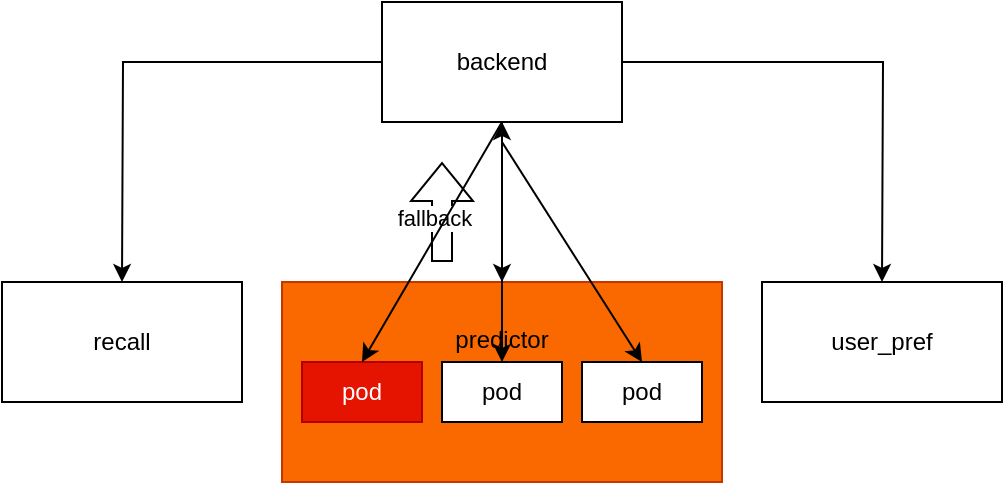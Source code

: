 <mxfile version="22.1.18" type="github">
  <diagram name="第 1 页" id="MGYCco49DNWTYLiqgm-L">
    <mxGraphModel dx="1434" dy="647" grid="1" gridSize="10" guides="1" tooltips="1" connect="1" arrows="1" fold="1" page="1" pageScale="1" pageWidth="827" pageHeight="1169" math="0" shadow="0">
      <root>
        <mxCell id="0" />
        <mxCell id="1" parent="0" />
        <mxCell id="lozOvpbIjy9myPnYGStN-1" style="edgeStyle=orthogonalEdgeStyle;rounded=0;orthogonalLoop=1;jettySize=auto;html=1;" edge="1" parent="1" source="lozOvpbIjy9myPnYGStN-4">
          <mxGeometry relative="1" as="geometry">
            <mxPoint x="210" y="660" as="targetPoint" />
          </mxGeometry>
        </mxCell>
        <mxCell id="lozOvpbIjy9myPnYGStN-2" style="edgeStyle=orthogonalEdgeStyle;rounded=0;orthogonalLoop=1;jettySize=auto;html=1;entryX=0.5;entryY=0;entryDx=0;entryDy=0;" edge="1" parent="1" source="lozOvpbIjy9myPnYGStN-4">
          <mxGeometry relative="1" as="geometry">
            <mxPoint x="400" y="660" as="targetPoint" />
          </mxGeometry>
        </mxCell>
        <mxCell id="lozOvpbIjy9myPnYGStN-3" style="edgeStyle=orthogonalEdgeStyle;rounded=0;orthogonalLoop=1;jettySize=auto;html=1;" edge="1" parent="1" source="lozOvpbIjy9myPnYGStN-4">
          <mxGeometry relative="1" as="geometry">
            <mxPoint x="590" y="660" as="targetPoint" />
          </mxGeometry>
        </mxCell>
        <mxCell id="lozOvpbIjy9myPnYGStN-4" value="backend" style="rounded=0;whiteSpace=wrap;html=1;" vertex="1" parent="1">
          <mxGeometry x="340" y="520" width="120" height="60" as="geometry" />
        </mxCell>
        <mxCell id="lozOvpbIjy9myPnYGStN-5" value="" style="shape=flexArrow;endArrow=classic;html=1;rounded=0;" edge="1" parent="1">
          <mxGeometry width="50" height="50" relative="1" as="geometry">
            <mxPoint x="370" y="650" as="sourcePoint" />
            <mxPoint x="370" y="600" as="targetPoint" />
          </mxGeometry>
        </mxCell>
        <mxCell id="lozOvpbIjy9myPnYGStN-6" value="fallback" style="edgeLabel;html=1;align=center;verticalAlign=middle;resizable=0;points=[];" vertex="1" connectable="0" parent="lozOvpbIjy9myPnYGStN-5">
          <mxGeometry x="-0.12" y="4" relative="1" as="geometry">
            <mxPoint as="offset" />
          </mxGeometry>
        </mxCell>
        <mxCell id="lozOvpbIjy9myPnYGStN-7" value="" style="edgeStyle=orthogonalEdgeStyle;rounded=0;orthogonalLoop=1;jettySize=auto;html=1;" edge="1" parent="1" source="lozOvpbIjy9myPnYGStN-8" target="lozOvpbIjy9myPnYGStN-4">
          <mxGeometry relative="1" as="geometry" />
        </mxCell>
        <mxCell id="lozOvpbIjy9myPnYGStN-8" value="predictor&lt;br&gt;&lt;br&gt;&lt;br&gt;&lt;br&gt;" style="rounded=0;whiteSpace=wrap;html=1;fillColor=#fa6800;fontColor=#000000;strokeColor=#C73500;" vertex="1" parent="1">
          <mxGeometry x="290" y="660" width="220" height="100" as="geometry" />
        </mxCell>
        <mxCell id="lozOvpbIjy9myPnYGStN-9" value="pod" style="rounded=0;whiteSpace=wrap;html=1;fillColor=#e51400;fontColor=#ffffff;strokeColor=#B20000;" vertex="1" parent="1">
          <mxGeometry x="300" y="700" width="60" height="30" as="geometry" />
        </mxCell>
        <mxCell id="lozOvpbIjy9myPnYGStN-10" value="pod" style="rounded=0;whiteSpace=wrap;html=1;" vertex="1" parent="1">
          <mxGeometry x="370" y="700" width="60" height="30" as="geometry" />
        </mxCell>
        <mxCell id="lozOvpbIjy9myPnYGStN-11" value="pod" style="rounded=0;whiteSpace=wrap;html=1;" vertex="1" parent="1">
          <mxGeometry x="440" y="700" width="60" height="30" as="geometry" />
        </mxCell>
        <mxCell id="lozOvpbIjy9myPnYGStN-12" value="" style="endArrow=classic;html=1;rounded=0;exitX=0.5;exitY=1;exitDx=0;exitDy=0;entryX=0.5;entryY=0;entryDx=0;entryDy=0;" edge="1" parent="1" source="lozOvpbIjy9myPnYGStN-4" target="lozOvpbIjy9myPnYGStN-9">
          <mxGeometry width="50" height="50" relative="1" as="geometry">
            <mxPoint x="170" y="770" as="sourcePoint" />
            <mxPoint x="220" y="720" as="targetPoint" />
          </mxGeometry>
        </mxCell>
        <mxCell id="lozOvpbIjy9myPnYGStN-13" value="" style="endArrow=classic;html=1;rounded=0;entryX=0.5;entryY=0;entryDx=0;entryDy=0;" edge="1" parent="1" target="lozOvpbIjy9myPnYGStN-10">
          <mxGeometry width="50" height="50" relative="1" as="geometry">
            <mxPoint x="400" y="590" as="sourcePoint" />
            <mxPoint x="340" y="710" as="targetPoint" />
          </mxGeometry>
        </mxCell>
        <mxCell id="lozOvpbIjy9myPnYGStN-14" value="" style="endArrow=classic;html=1;rounded=0;" edge="1" parent="1">
          <mxGeometry width="50" height="50" relative="1" as="geometry">
            <mxPoint x="400" y="590" as="sourcePoint" />
            <mxPoint x="470" y="700" as="targetPoint" />
          </mxGeometry>
        </mxCell>
        <mxCell id="lozOvpbIjy9myPnYGStN-15" value="recall" style="rounded=0;whiteSpace=wrap;html=1;" vertex="1" parent="1">
          <mxGeometry x="150" y="660" width="120" height="60" as="geometry" />
        </mxCell>
        <mxCell id="lozOvpbIjy9myPnYGStN-16" value="user_pref" style="rounded=0;whiteSpace=wrap;html=1;" vertex="1" parent="1">
          <mxGeometry x="530" y="660" width="120" height="60" as="geometry" />
        </mxCell>
      </root>
    </mxGraphModel>
  </diagram>
</mxfile>
